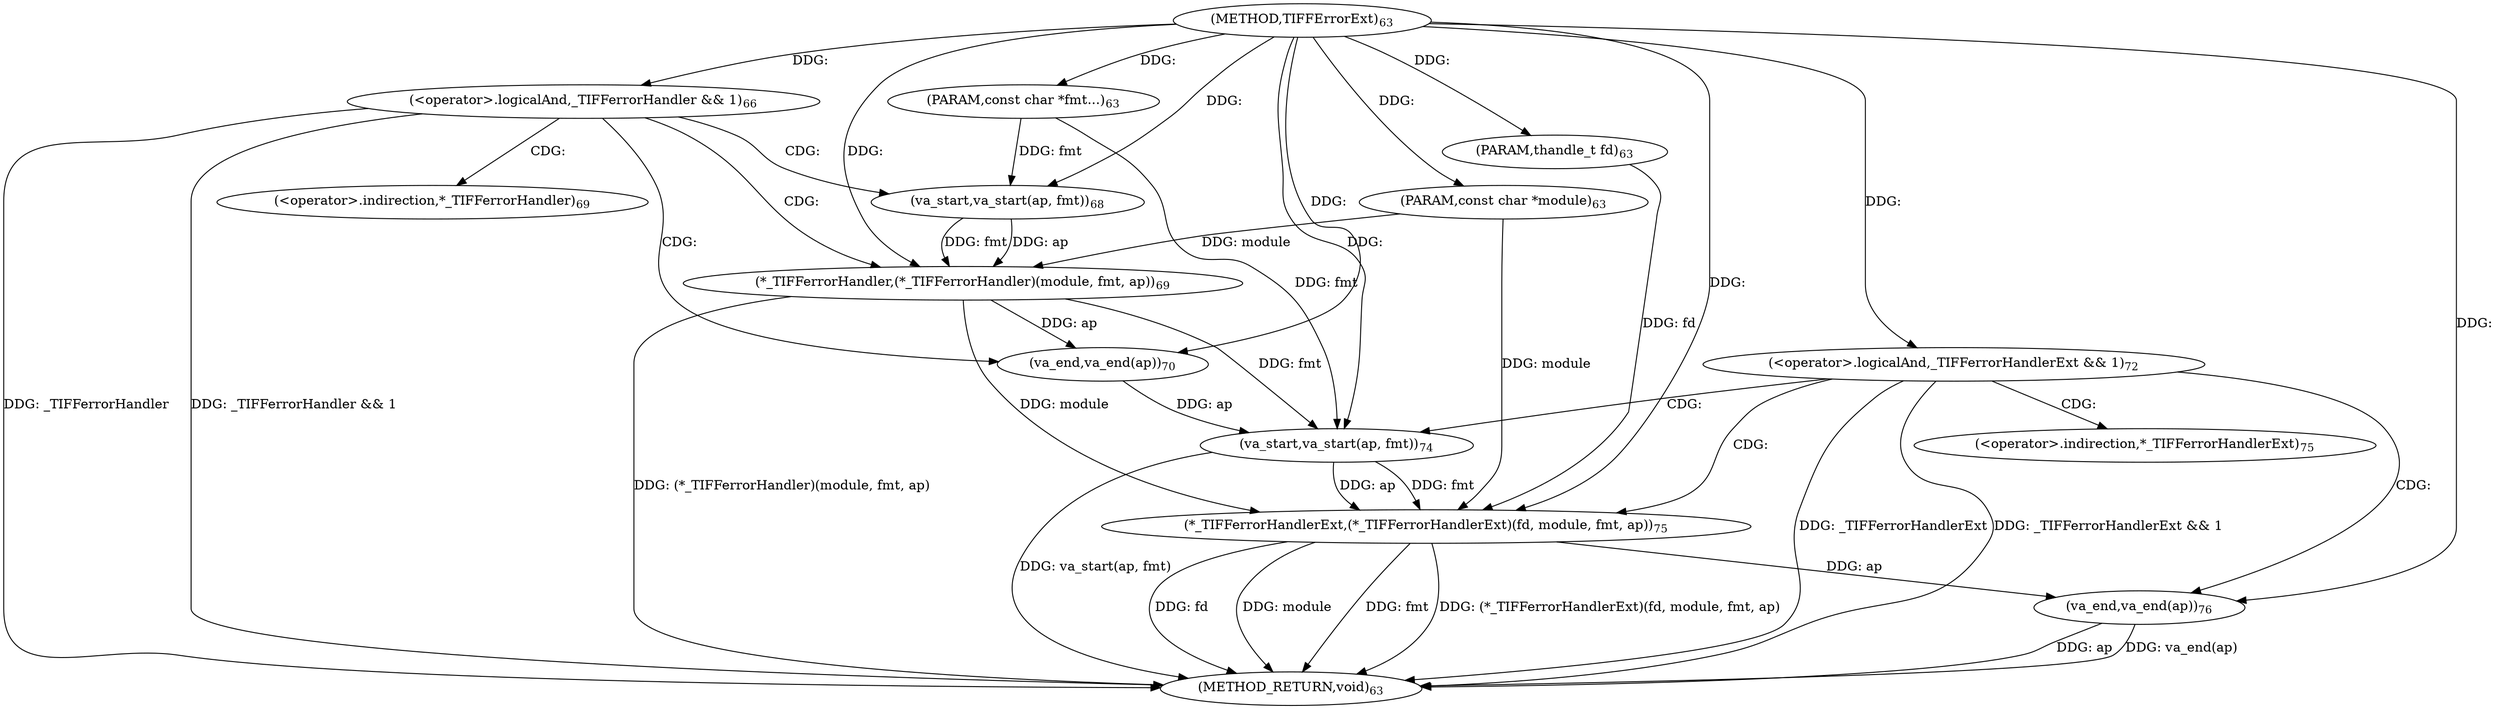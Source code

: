 digraph "TIFFErrorExt" {  
"10713" [label = <(METHOD,TIFFErrorExt)<SUB>63</SUB>> ]
"10752" [label = <(METHOD_RETURN,void)<SUB>63</SUB>> ]
"10714" [label = <(PARAM,thandle_t fd)<SUB>63</SUB>> ]
"10715" [label = <(PARAM,const char *module)<SUB>63</SUB>> ]
"10716" [label = <(PARAM,const char *fmt...)<SUB>63</SUB>> ]
"10720" [label = <(&lt;operator&gt;.logicalAnd,_TIFFerrorHandler &amp;&amp; 1)<SUB>66</SUB>> ]
"10736" [label = <(&lt;operator&gt;.logicalAnd,_TIFFerrorHandlerExt &amp;&amp; 1)<SUB>72</SUB>> ]
"10724" [label = <(va_start,va_start(ap, fmt))<SUB>68</SUB>> ]
"10727" [label = <(*_TIFFerrorHandler,(*_TIFFerrorHandler)(module, fmt, ap))<SUB>69</SUB>> ]
"10733" [label = <(va_end,va_end(ap))<SUB>70</SUB>> ]
"10740" [label = <(va_start,va_start(ap, fmt))<SUB>74</SUB>> ]
"10743" [label = <(*_TIFFerrorHandlerExt,(*_TIFFerrorHandlerExt)(fd, module, fmt, ap))<SUB>75</SUB>> ]
"10750" [label = <(va_end,va_end(ap))<SUB>76</SUB>> ]
"10728" [label = <(&lt;operator&gt;.indirection,*_TIFFerrorHandler)<SUB>69</SUB>> ]
"10744" [label = <(&lt;operator&gt;.indirection,*_TIFFerrorHandlerExt)<SUB>75</SUB>> ]
  "10720" -> "10752"  [ label = "DDG: _TIFFerrorHandler"] 
  "10720" -> "10752"  [ label = "DDG: _TIFFerrorHandler &amp;&amp; 1"] 
  "10727" -> "10752"  [ label = "DDG: (*_TIFFerrorHandler)(module, fmt, ap)"] 
  "10736" -> "10752"  [ label = "DDG: _TIFFerrorHandlerExt"] 
  "10736" -> "10752"  [ label = "DDG: _TIFFerrorHandlerExt &amp;&amp; 1"] 
  "10740" -> "10752"  [ label = "DDG: va_start(ap, fmt)"] 
  "10743" -> "10752"  [ label = "DDG: fd"] 
  "10743" -> "10752"  [ label = "DDG: module"] 
  "10743" -> "10752"  [ label = "DDG: fmt"] 
  "10743" -> "10752"  [ label = "DDG: (*_TIFFerrorHandlerExt)(fd, module, fmt, ap)"] 
  "10750" -> "10752"  [ label = "DDG: ap"] 
  "10750" -> "10752"  [ label = "DDG: va_end(ap)"] 
  "10713" -> "10714"  [ label = "DDG: "] 
  "10713" -> "10715"  [ label = "DDG: "] 
  "10713" -> "10716"  [ label = "DDG: "] 
  "10713" -> "10720"  [ label = "DDG: "] 
  "10713" -> "10736"  [ label = "DDG: "] 
  "10713" -> "10724"  [ label = "DDG: "] 
  "10716" -> "10724"  [ label = "DDG: fmt"] 
  "10715" -> "10727"  [ label = "DDG: module"] 
  "10713" -> "10727"  [ label = "DDG: "] 
  "10724" -> "10727"  [ label = "DDG: fmt"] 
  "10724" -> "10727"  [ label = "DDG: ap"] 
  "10727" -> "10733"  [ label = "DDG: ap"] 
  "10713" -> "10733"  [ label = "DDG: "] 
  "10733" -> "10740"  [ label = "DDG: ap"] 
  "10713" -> "10740"  [ label = "DDG: "] 
  "10727" -> "10740"  [ label = "DDG: fmt"] 
  "10716" -> "10740"  [ label = "DDG: fmt"] 
  "10714" -> "10743"  [ label = "DDG: fd"] 
  "10713" -> "10743"  [ label = "DDG: "] 
  "10727" -> "10743"  [ label = "DDG: module"] 
  "10715" -> "10743"  [ label = "DDG: module"] 
  "10740" -> "10743"  [ label = "DDG: fmt"] 
  "10740" -> "10743"  [ label = "DDG: ap"] 
  "10743" -> "10750"  [ label = "DDG: ap"] 
  "10713" -> "10750"  [ label = "DDG: "] 
  "10720" -> "10728"  [ label = "CDG: "] 
  "10720" -> "10733"  [ label = "CDG: "] 
  "10720" -> "10724"  [ label = "CDG: "] 
  "10720" -> "10727"  [ label = "CDG: "] 
  "10736" -> "10744"  [ label = "CDG: "] 
  "10736" -> "10743"  [ label = "CDG: "] 
  "10736" -> "10740"  [ label = "CDG: "] 
  "10736" -> "10750"  [ label = "CDG: "] 
}
